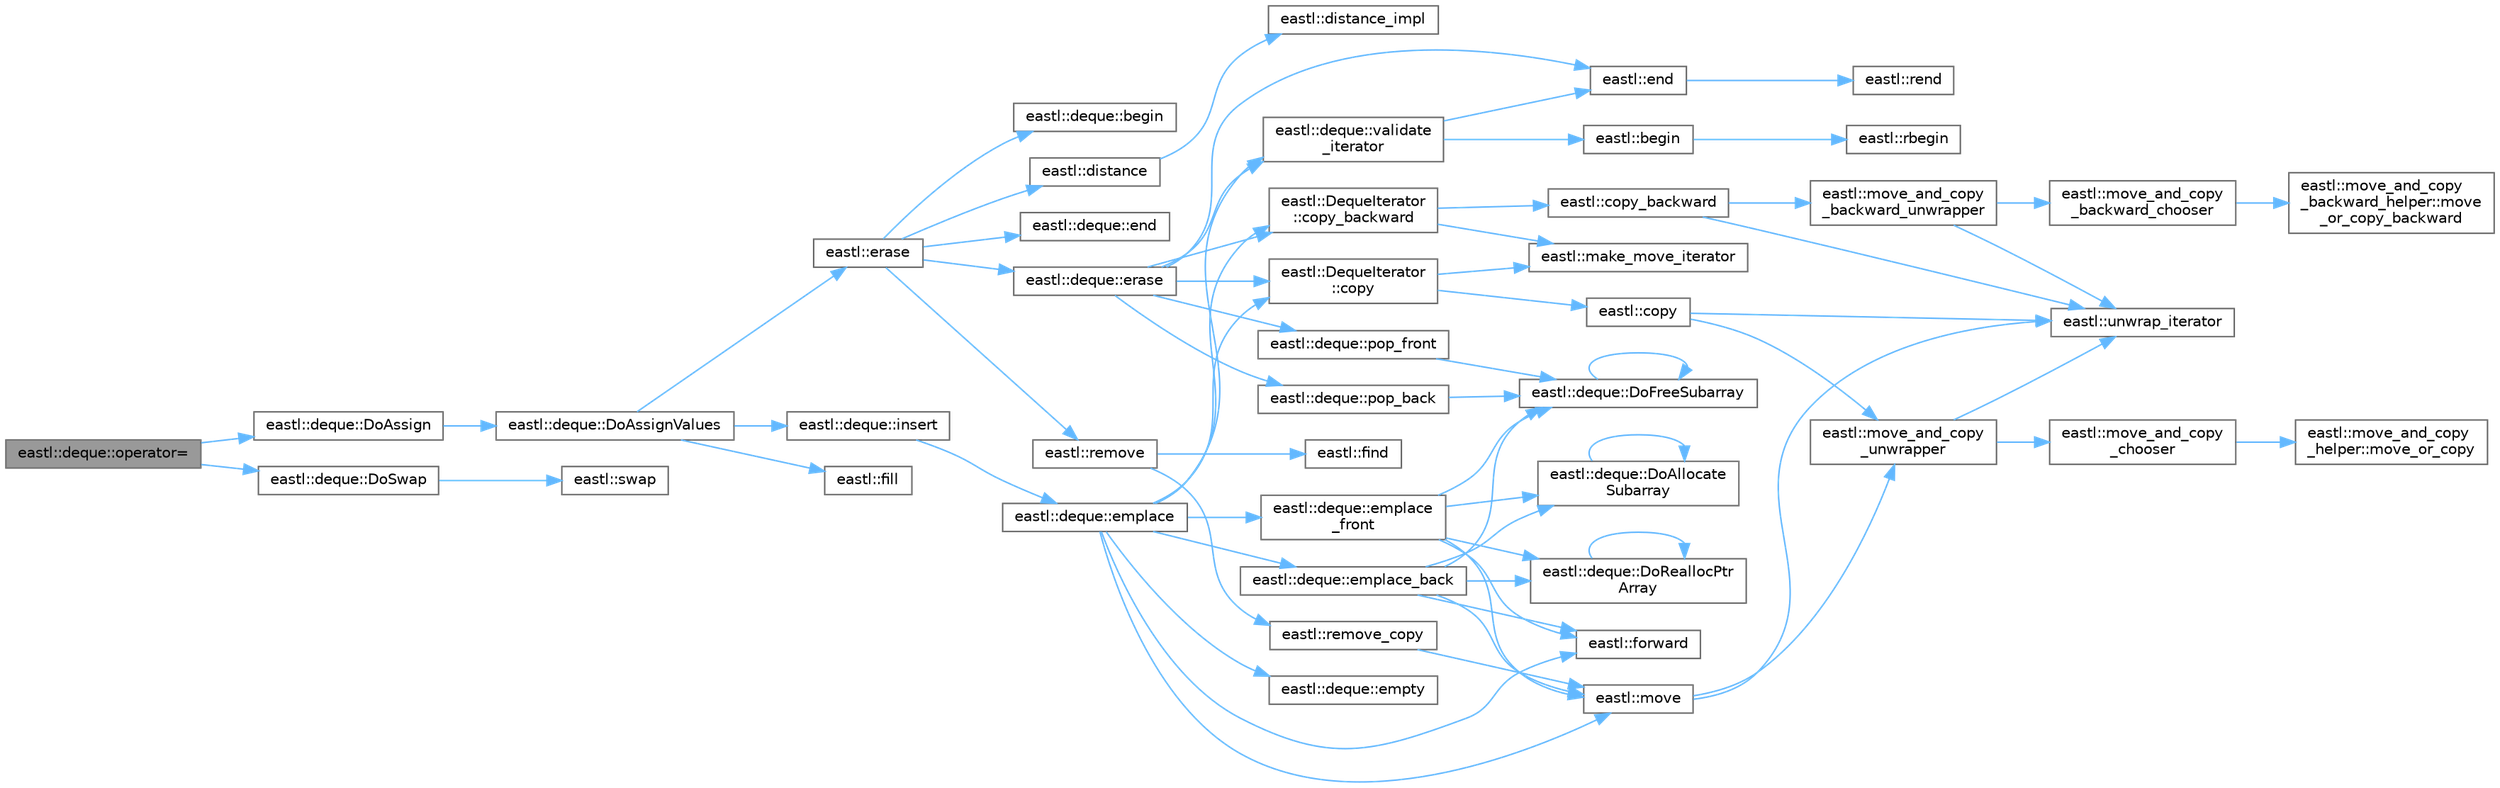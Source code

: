 digraph "eastl::deque::operator="
{
 // LATEX_PDF_SIZE
  bgcolor="transparent";
  edge [fontname=Helvetica,fontsize=10,labelfontname=Helvetica,labelfontsize=10];
  node [fontname=Helvetica,fontsize=10,shape=box,height=0.2,width=0.4];
  rankdir="LR";
  Node1 [id="Node000001",label="eastl::deque::operator=",height=0.2,width=0.4,color="gray40", fillcolor="grey60", style="filled", fontcolor="black",tooltip=" "];
  Node1 -> Node2 [id="edge67_Node000001_Node000002",color="steelblue1",style="solid",tooltip=" "];
  Node2 [id="Node000002",label="eastl::deque::DoAssign",height=0.2,width=0.4,color="grey40", fillcolor="white", style="filled",URL="$classeastl_1_1deque.html#a723511ab9952176d4277744144b77520",tooltip=" "];
  Node2 -> Node3 [id="edge68_Node000002_Node000003",color="steelblue1",style="solid",tooltip=" "];
  Node3 [id="Node000003",label="eastl::deque::DoAssignValues",height=0.2,width=0.4,color="grey40", fillcolor="white", style="filled",URL="$classeastl_1_1deque.html#a63d7250ecf68171242868c1975851059",tooltip=" "];
  Node3 -> Node4 [id="edge69_Node000003_Node000004",color="steelblue1",style="solid",tooltip=" "];
  Node4 [id="Node000004",label="eastl::erase",height=0.2,width=0.4,color="grey40", fillcolor="white", style="filled",URL="$namespaceeastl.html#a75d8cac5cad3f9f56a904885dfe232c4",tooltip=" "];
  Node4 -> Node5 [id="edge70_Node000004_Node000005",color="steelblue1",style="solid",tooltip=" "];
  Node5 [id="Node000005",label="eastl::deque::begin",height=0.2,width=0.4,color="grey40", fillcolor="white", style="filled",URL="$classeastl_1_1deque.html#a8ea00f097d756ef0a153e15c2aceb89b",tooltip=" "];
  Node4 -> Node6 [id="edge71_Node000004_Node000006",color="steelblue1",style="solid",tooltip=" "];
  Node6 [id="Node000006",label="eastl::distance",height=0.2,width=0.4,color="grey40", fillcolor="white", style="filled",URL="$namespaceeastl.html#ab917da722315c1690092f5014763fa32",tooltip=" "];
  Node6 -> Node7 [id="edge72_Node000006_Node000007",color="steelblue1",style="solid",tooltip=" "];
  Node7 [id="Node000007",label="eastl::distance_impl",height=0.2,width=0.4,color="grey40", fillcolor="white", style="filled",URL="$namespaceeastl.html#abecf463555859450615dad4a1887f777",tooltip=" "];
  Node4 -> Node8 [id="edge73_Node000004_Node000008",color="steelblue1",style="solid",tooltip=" "];
  Node8 [id="Node000008",label="eastl::deque::end",height=0.2,width=0.4,color="grey40", fillcolor="white", style="filled",URL="$classeastl_1_1deque.html#ae10bd626b07167a7b99a79fccc0590a0",tooltip=" "];
  Node4 -> Node9 [id="edge74_Node000004_Node000009",color="steelblue1",style="solid",tooltip=" "];
  Node9 [id="Node000009",label="eastl::deque::erase",height=0.2,width=0.4,color="grey40", fillcolor="white", style="filled",URL="$classeastl_1_1deque.html#a64ca0e2de1e2eabcf11019b015d9fd8a",tooltip=" "];
  Node9 -> Node10 [id="edge75_Node000009_Node000010",color="steelblue1",style="solid",tooltip=" "];
  Node10 [id="Node000010",label="eastl::DequeIterator\l::copy",height=0.2,width=0.4,color="grey40", fillcolor="white", style="filled",URL="$structeastl_1_1_deque_iterator.html#a2d76faa7637c6cd1da64bea7e72db0ca",tooltip=" "];
  Node10 -> Node11 [id="edge76_Node000010_Node000011",color="steelblue1",style="solid",tooltip=" "];
  Node11 [id="Node000011",label="eastl::copy",height=0.2,width=0.4,color="grey40", fillcolor="white", style="filled",URL="$namespaceeastl.html#a3df94cc41821710012e6719792d30db3",tooltip=" "];
  Node11 -> Node12 [id="edge77_Node000011_Node000012",color="steelblue1",style="solid",tooltip=" "];
  Node12 [id="Node000012",label="eastl::move_and_copy\l_unwrapper",height=0.2,width=0.4,color="grey40", fillcolor="white", style="filled",URL="$namespaceeastl.html#a661e609e51ae177a723acb076d9fcb52",tooltip=" "];
  Node12 -> Node13 [id="edge78_Node000012_Node000013",color="steelblue1",style="solid",tooltip=" "];
  Node13 [id="Node000013",label="eastl::move_and_copy\l_chooser",height=0.2,width=0.4,color="grey40", fillcolor="white", style="filled",URL="$namespaceeastl.html#a69a59b58a0b86c06c81fd89a94cff90d",tooltip=" "];
  Node13 -> Node14 [id="edge79_Node000013_Node000014",color="steelblue1",style="solid",tooltip=" "];
  Node14 [id="Node000014",label="eastl::move_and_copy\l_helper::move_or_copy",height=0.2,width=0.4,color="grey40", fillcolor="white", style="filled",URL="$structeastl_1_1move__and__copy__helper.html#aa9de7d135fbe5ddb02a94513283cf77b",tooltip=" "];
  Node12 -> Node15 [id="edge80_Node000012_Node000015",color="steelblue1",style="solid",tooltip=" "];
  Node15 [id="Node000015",label="eastl::unwrap_iterator",height=0.2,width=0.4,color="grey40", fillcolor="white", style="filled",URL="$namespaceeastl.html#a82f343209a121c16468a124327e2d303",tooltip=" "];
  Node11 -> Node15 [id="edge81_Node000011_Node000015",color="steelblue1",style="solid",tooltip=" "];
  Node10 -> Node16 [id="edge82_Node000010_Node000016",color="steelblue1",style="solid",tooltip=" "];
  Node16 [id="Node000016",label="eastl::make_move_iterator",height=0.2,width=0.4,color="grey40", fillcolor="white", style="filled",URL="$namespaceeastl.html#a66c2db3ce0c6f08a67e1a8de6bab0629",tooltip=" "];
  Node9 -> Node17 [id="edge83_Node000009_Node000017",color="steelblue1",style="solid",tooltip=" "];
  Node17 [id="Node000017",label="eastl::DequeIterator\l::copy_backward",height=0.2,width=0.4,color="grey40", fillcolor="white", style="filled",URL="$structeastl_1_1_deque_iterator.html#a9c0676dfc81f97b61355929c6edc869b",tooltip=" "];
  Node17 -> Node18 [id="edge84_Node000017_Node000018",color="steelblue1",style="solid",tooltip=" "];
  Node18 [id="Node000018",label="eastl::copy_backward",height=0.2,width=0.4,color="grey40", fillcolor="white", style="filled",URL="$namespaceeastl.html#aeb3075340f64f7a1dfbf0a718f8e1b38",tooltip=" "];
  Node18 -> Node19 [id="edge85_Node000018_Node000019",color="steelblue1",style="solid",tooltip=" "];
  Node19 [id="Node000019",label="eastl::move_and_copy\l_backward_unwrapper",height=0.2,width=0.4,color="grey40", fillcolor="white", style="filled",URL="$namespaceeastl.html#a56fe66c9daa100ad69dc4a025077621e",tooltip=" "];
  Node19 -> Node20 [id="edge86_Node000019_Node000020",color="steelblue1",style="solid",tooltip=" "];
  Node20 [id="Node000020",label="eastl::move_and_copy\l_backward_chooser",height=0.2,width=0.4,color="grey40", fillcolor="white", style="filled",URL="$namespaceeastl.html#a2c6f53395a2d3bbf86a492763ec8862d",tooltip=" "];
  Node20 -> Node21 [id="edge87_Node000020_Node000021",color="steelblue1",style="solid",tooltip=" "];
  Node21 [id="Node000021",label="eastl::move_and_copy\l_backward_helper::move\l_or_copy_backward",height=0.2,width=0.4,color="grey40", fillcolor="white", style="filled",URL="$structeastl_1_1move__and__copy__backward__helper.html#a35df939bc2be5eaa1eae030847c21ea2",tooltip=" "];
  Node19 -> Node15 [id="edge88_Node000019_Node000015",color="steelblue1",style="solid",tooltip=" "];
  Node18 -> Node15 [id="edge89_Node000018_Node000015",color="steelblue1",style="solid",tooltip=" "];
  Node17 -> Node16 [id="edge90_Node000017_Node000016",color="steelblue1",style="solid",tooltip=" "];
  Node9 -> Node22 [id="edge91_Node000009_Node000022",color="steelblue1",style="solid",tooltip=" "];
  Node22 [id="Node000022",label="eastl::end",height=0.2,width=0.4,color="grey40", fillcolor="white", style="filled",URL="$namespaceeastl.html#a015a7329c4b84d454b87496532739b69",tooltip=" "];
  Node22 -> Node23 [id="edge92_Node000022_Node000023",color="steelblue1",style="solid",tooltip=" "];
  Node23 [id="Node000023",label="eastl::rend",height=0.2,width=0.4,color="grey40", fillcolor="white", style="filled",URL="$namespaceeastl.html#ac08b3f3f0eb349df6dc6475d5c8df724",tooltip=" "];
  Node9 -> Node24 [id="edge93_Node000009_Node000024",color="steelblue1",style="solid",tooltip=" "];
  Node24 [id="Node000024",label="eastl::deque::pop_back",height=0.2,width=0.4,color="grey40", fillcolor="white", style="filled",URL="$classeastl_1_1deque.html#abd4a77a0fe3e658d7098267e17c813ce",tooltip=" "];
  Node24 -> Node25 [id="edge94_Node000024_Node000025",color="steelblue1",style="solid",tooltip=" "];
  Node25 [id="Node000025",label="eastl::deque::DoFreeSubarray",height=0.2,width=0.4,color="grey40", fillcolor="white", style="filled",URL="$classeastl_1_1deque.html#a52c0ccd6cc89708e9adf30630fc673b3",tooltip=" "];
  Node25 -> Node25 [id="edge95_Node000025_Node000025",color="steelblue1",style="solid",tooltip=" "];
  Node9 -> Node26 [id="edge96_Node000009_Node000026",color="steelblue1",style="solid",tooltip=" "];
  Node26 [id="Node000026",label="eastl::deque::pop_front",height=0.2,width=0.4,color="grey40", fillcolor="white", style="filled",URL="$classeastl_1_1deque.html#a547e7b4b1e966a69253c9c50b5c005ab",tooltip=" "];
  Node26 -> Node25 [id="edge97_Node000026_Node000025",color="steelblue1",style="solid",tooltip=" "];
  Node9 -> Node27 [id="edge98_Node000009_Node000027",color="steelblue1",style="solid",tooltip=" "];
  Node27 [id="Node000027",label="eastl::deque::validate\l_iterator",height=0.2,width=0.4,color="grey40", fillcolor="white", style="filled",URL="$classeastl_1_1deque.html#af9c998ed44e40aa8b9367ff3a16d6c44",tooltip=" "];
  Node27 -> Node28 [id="edge99_Node000027_Node000028",color="steelblue1",style="solid",tooltip=" "];
  Node28 [id="Node000028",label="eastl::begin",height=0.2,width=0.4,color="grey40", fillcolor="white", style="filled",URL="$namespaceeastl.html#a5416077556bbc43ecf1cdbab7b44c386",tooltip=" "];
  Node28 -> Node29 [id="edge100_Node000028_Node000029",color="steelblue1",style="solid",tooltip=" "];
  Node29 [id="Node000029",label="eastl::rbegin",height=0.2,width=0.4,color="grey40", fillcolor="white", style="filled",URL="$namespaceeastl.html#a9ba06f406320b604f73c79812da2e3c4",tooltip=" "];
  Node27 -> Node22 [id="edge101_Node000027_Node000022",color="steelblue1",style="solid",tooltip=" "];
  Node4 -> Node30 [id="edge102_Node000004_Node000030",color="steelblue1",style="solid",tooltip=" "];
  Node30 [id="Node000030",label="eastl::remove",height=0.2,width=0.4,color="grey40", fillcolor="white", style="filled",URL="$namespaceeastl.html#a1b3d2af5677205f2e7f9c0ddd434396a",tooltip=" "];
  Node30 -> Node31 [id="edge103_Node000030_Node000031",color="steelblue1",style="solid",tooltip=" "];
  Node31 [id="Node000031",label="eastl::find",height=0.2,width=0.4,color="grey40", fillcolor="white", style="filled",URL="$namespaceeastl.html#a23d0611e8e0db77c52a142b65d7522c4",tooltip=" "];
  Node30 -> Node32 [id="edge104_Node000030_Node000032",color="steelblue1",style="solid",tooltip=" "];
  Node32 [id="Node000032",label="eastl::remove_copy",height=0.2,width=0.4,color="grey40", fillcolor="white", style="filled",URL="$namespaceeastl.html#a45664812c389182951e646de5d2fc640",tooltip=" "];
  Node32 -> Node33 [id="edge105_Node000032_Node000033",color="steelblue1",style="solid",tooltip=" "];
  Node33 [id="Node000033",label="eastl::move",height=0.2,width=0.4,color="grey40", fillcolor="white", style="filled",URL="$namespaceeastl.html#a58ada88d74ffe16bba892a0ccccc8aba",tooltip=" "];
  Node33 -> Node12 [id="edge106_Node000033_Node000012",color="steelblue1",style="solid",tooltip=" "];
  Node33 -> Node15 [id="edge107_Node000033_Node000015",color="steelblue1",style="solid",tooltip=" "];
  Node3 -> Node34 [id="edge108_Node000003_Node000034",color="steelblue1",style="solid",tooltip=" "];
  Node34 [id="Node000034",label="eastl::fill",height=0.2,width=0.4,color="grey40", fillcolor="white", style="filled",URL="$namespaceeastl.html#a46734ee4d1a924a12ed3d4ca8021925a",tooltip=" "];
  Node3 -> Node35 [id="edge109_Node000003_Node000035",color="steelblue1",style="solid",tooltip=" "];
  Node35 [id="Node000035",label="eastl::deque::insert",height=0.2,width=0.4,color="grey40", fillcolor="white", style="filled",URL="$classeastl_1_1deque.html#aa29fb1e8413e16a16d7f071be71ee734",tooltip=" "];
  Node35 -> Node36 [id="edge110_Node000035_Node000036",color="steelblue1",style="solid",tooltip=" "];
  Node36 [id="Node000036",label="eastl::deque::emplace",height=0.2,width=0.4,color="grey40", fillcolor="white", style="filled",URL="$classeastl_1_1deque.html#a3beb2d7027b74ed02ac0af2364d36dcc",tooltip=" "];
  Node36 -> Node10 [id="edge111_Node000036_Node000010",color="steelblue1",style="solid",tooltip=" "];
  Node36 -> Node17 [id="edge112_Node000036_Node000017",color="steelblue1",style="solid",tooltip=" "];
  Node36 -> Node37 [id="edge113_Node000036_Node000037",color="steelblue1",style="solid",tooltip=" "];
  Node37 [id="Node000037",label="eastl::deque::emplace_back",height=0.2,width=0.4,color="grey40", fillcolor="white", style="filled",URL="$classeastl_1_1deque.html#a49cbd3bdb2603a1f06ae3a0e094c4ba2",tooltip=" "];
  Node37 -> Node38 [id="edge114_Node000037_Node000038",color="steelblue1",style="solid",tooltip=" "];
  Node38 [id="Node000038",label="eastl::deque::DoAllocate\lSubarray",height=0.2,width=0.4,color="grey40", fillcolor="white", style="filled",URL="$classeastl_1_1deque.html#ad44f8b8ff9f38b49828fd900979a2636",tooltip=" "];
  Node38 -> Node38 [id="edge115_Node000038_Node000038",color="steelblue1",style="solid",tooltip=" "];
  Node37 -> Node25 [id="edge116_Node000037_Node000025",color="steelblue1",style="solid",tooltip=" "];
  Node37 -> Node39 [id="edge117_Node000037_Node000039",color="steelblue1",style="solid",tooltip=" "];
  Node39 [id="Node000039",label="eastl::deque::DoReallocPtr\lArray",height=0.2,width=0.4,color="grey40", fillcolor="white", style="filled",URL="$classeastl_1_1deque.html#a5a8013e5fc34642aa15014870d4b4882",tooltip=" "];
  Node39 -> Node39 [id="edge118_Node000039_Node000039",color="steelblue1",style="solid",tooltip=" "];
  Node37 -> Node40 [id="edge119_Node000037_Node000040",color="steelblue1",style="solid",tooltip=" "];
  Node40 [id="Node000040",label="eastl::forward",height=0.2,width=0.4,color="grey40", fillcolor="white", style="filled",URL="$namespaceeastl.html#a36662e86289d74a927ced4b51496fce5",tooltip=" "];
  Node37 -> Node33 [id="edge120_Node000037_Node000033",color="steelblue1",style="solid",tooltip=" "];
  Node36 -> Node41 [id="edge121_Node000036_Node000041",color="steelblue1",style="solid",tooltip=" "];
  Node41 [id="Node000041",label="eastl::deque::emplace\l_front",height=0.2,width=0.4,color="grey40", fillcolor="white", style="filled",URL="$classeastl_1_1deque.html#a4ea8caad51265e96d79c7c638a1f969d",tooltip=" "];
  Node41 -> Node38 [id="edge122_Node000041_Node000038",color="steelblue1",style="solid",tooltip=" "];
  Node41 -> Node25 [id="edge123_Node000041_Node000025",color="steelblue1",style="solid",tooltip=" "];
  Node41 -> Node39 [id="edge124_Node000041_Node000039",color="steelblue1",style="solid",tooltip=" "];
  Node41 -> Node40 [id="edge125_Node000041_Node000040",color="steelblue1",style="solid",tooltip=" "];
  Node41 -> Node33 [id="edge126_Node000041_Node000033",color="steelblue1",style="solid",tooltip=" "];
  Node36 -> Node42 [id="edge127_Node000036_Node000042",color="steelblue1",style="solid",tooltip=" "];
  Node42 [id="Node000042",label="eastl::deque::empty",height=0.2,width=0.4,color="grey40", fillcolor="white", style="filled",URL="$classeastl_1_1deque.html#a8b52eab3de2147b9f0af2c8698ce3018",tooltip=" "];
  Node36 -> Node40 [id="edge128_Node000036_Node000040",color="steelblue1",style="solid",tooltip=" "];
  Node36 -> Node33 [id="edge129_Node000036_Node000033",color="steelblue1",style="solid",tooltip=" "];
  Node36 -> Node27 [id="edge130_Node000036_Node000027",color="steelblue1",style="solid",tooltip=" "];
  Node1 -> Node43 [id="edge131_Node000001_Node000043",color="steelblue1",style="solid",tooltip=" "];
  Node43 [id="Node000043",label="eastl::deque::DoSwap",height=0.2,width=0.4,color="grey40", fillcolor="white", style="filled",URL="$classeastl_1_1deque.html#aa4df9ff5a8c5c9e3fae7c51cc655e62a",tooltip=" "];
  Node43 -> Node44 [id="edge132_Node000043_Node000044",color="steelblue1",style="solid",tooltip=" "];
  Node44 [id="Node000044",label="eastl::swap",height=0.2,width=0.4,color="grey40", fillcolor="white", style="filled",URL="$namespaceeastl.html#a98898432a5e178e354c5af6abeb58f8b",tooltip=" "];
}
